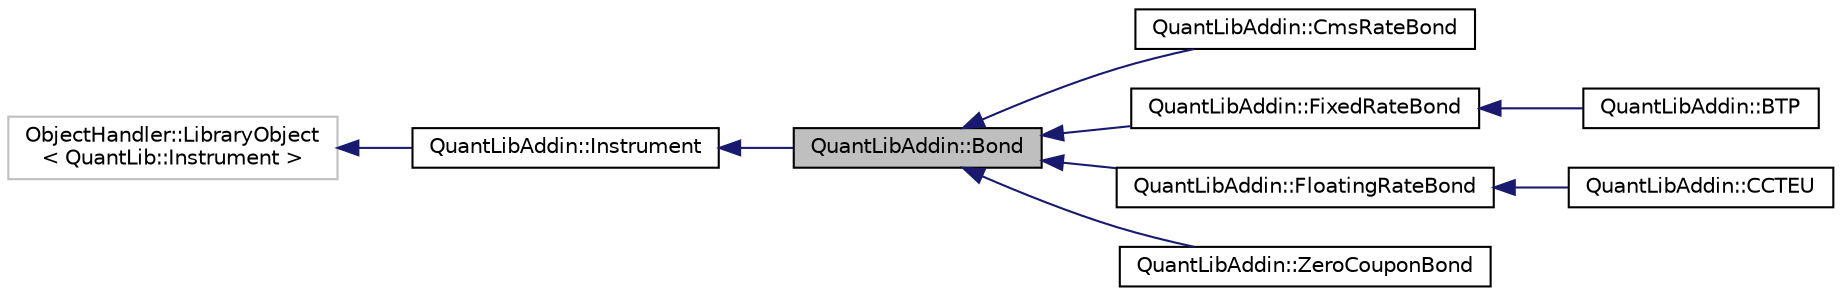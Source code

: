digraph "QuantLibAddin::Bond"
{
  edge [fontname="Helvetica",fontsize="10",labelfontname="Helvetica",labelfontsize="10"];
  node [fontname="Helvetica",fontsize="10",shape=record];
  rankdir="LR";
  Node0 [label="QuantLibAddin::Bond",height=0.2,width=0.4,color="black", fillcolor="grey75", style="filled", fontcolor="black"];
  Node1 -> Node0 [dir="back",color="midnightblue",fontsize="10",style="solid",fontname="Helvetica"];
  Node1 [label="QuantLibAddin::Instrument",height=0.2,width=0.4,color="black", fillcolor="white", style="filled",URL="$class_quant_lib_addin_1_1_instrument.html"];
  Node2 -> Node1 [dir="back",color="midnightblue",fontsize="10",style="solid",fontname="Helvetica"];
  Node2 [label="ObjectHandler::LibraryObject\l\< QuantLib::Instrument \>",height=0.2,width=0.4,color="grey75", fillcolor="white", style="filled"];
  Node0 -> Node3 [dir="back",color="midnightblue",fontsize="10",style="solid",fontname="Helvetica"];
  Node3 [label="QuantLibAddin::CmsRateBond",height=0.2,width=0.4,color="black", fillcolor="white", style="filled",URL="$class_quant_lib_addin_1_1_cms_rate_bond.html"];
  Node0 -> Node4 [dir="back",color="midnightblue",fontsize="10",style="solid",fontname="Helvetica"];
  Node4 [label="QuantLibAddin::FixedRateBond",height=0.2,width=0.4,color="black", fillcolor="white", style="filled",URL="$class_quant_lib_addin_1_1_fixed_rate_bond.html"];
  Node4 -> Node5 [dir="back",color="midnightblue",fontsize="10",style="solid",fontname="Helvetica"];
  Node5 [label="QuantLibAddin::BTP",height=0.2,width=0.4,color="black", fillcolor="white", style="filled",URL="$class_quant_lib_addin_1_1_b_t_p.html"];
  Node0 -> Node6 [dir="back",color="midnightblue",fontsize="10",style="solid",fontname="Helvetica"];
  Node6 [label="QuantLibAddin::FloatingRateBond",height=0.2,width=0.4,color="black", fillcolor="white", style="filled",URL="$class_quant_lib_addin_1_1_floating_rate_bond.html"];
  Node6 -> Node7 [dir="back",color="midnightblue",fontsize="10",style="solid",fontname="Helvetica"];
  Node7 [label="QuantLibAddin::CCTEU",height=0.2,width=0.4,color="black", fillcolor="white", style="filled",URL="$class_quant_lib_addin_1_1_c_c_t_e_u.html"];
  Node0 -> Node8 [dir="back",color="midnightblue",fontsize="10",style="solid",fontname="Helvetica"];
  Node8 [label="QuantLibAddin::ZeroCouponBond",height=0.2,width=0.4,color="black", fillcolor="white", style="filled",URL="$class_quant_lib_addin_1_1_zero_coupon_bond.html"];
}
